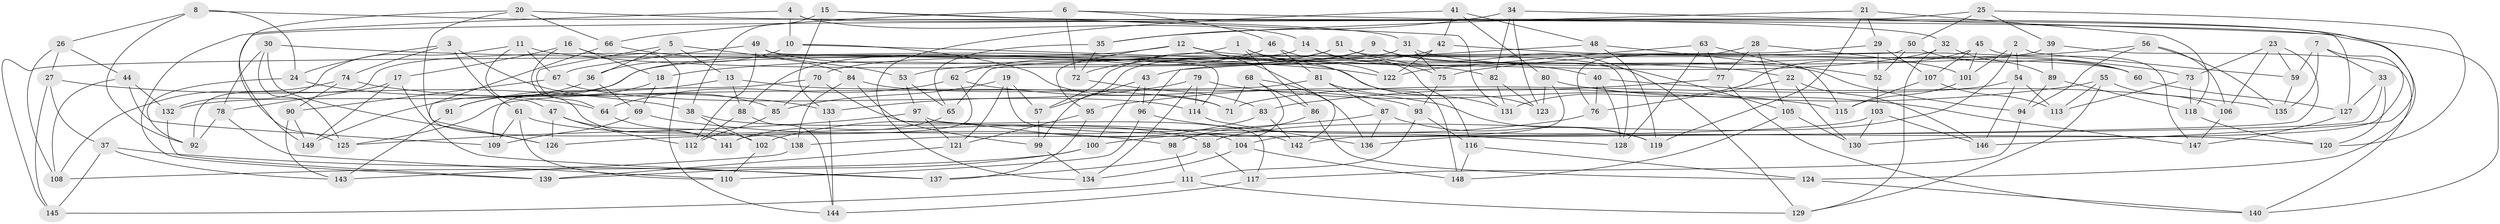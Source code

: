 // Generated by graph-tools (version 1.1) at 2025/50/03/09/25 03:50:54]
// undirected, 149 vertices, 298 edges
graph export_dot {
graph [start="1"]
  node [color=gray90,style=filled];
  1;
  2;
  3;
  4;
  5;
  6;
  7;
  8;
  9;
  10;
  11;
  12;
  13;
  14;
  15;
  16;
  17;
  18;
  19;
  20;
  21;
  22;
  23;
  24;
  25;
  26;
  27;
  28;
  29;
  30;
  31;
  32;
  33;
  34;
  35;
  36;
  37;
  38;
  39;
  40;
  41;
  42;
  43;
  44;
  45;
  46;
  47;
  48;
  49;
  50;
  51;
  52;
  53;
  54;
  55;
  56;
  57;
  58;
  59;
  60;
  61;
  62;
  63;
  64;
  65;
  66;
  67;
  68;
  69;
  70;
  71;
  72;
  73;
  74;
  75;
  76;
  77;
  78;
  79;
  80;
  81;
  82;
  83;
  84;
  85;
  86;
  87;
  88;
  89;
  90;
  91;
  92;
  93;
  94;
  95;
  96;
  97;
  98;
  99;
  100;
  101;
  102;
  103;
  104;
  105;
  106;
  107;
  108;
  109;
  110;
  111;
  112;
  113;
  114;
  115;
  116;
  117;
  118;
  119;
  120;
  121;
  122;
  123;
  124;
  125;
  126;
  127;
  128;
  129;
  130;
  131;
  132;
  133;
  134;
  135;
  136;
  137;
  138;
  139;
  140;
  141;
  142;
  143;
  144;
  145;
  146;
  147;
  148;
  149;
  1 -- 148;
  1 -- 18;
  1 -- 122;
  1 -- 86;
  2 -- 54;
  2 -- 101;
  2 -- 59;
  2 -- 58;
  3 -- 24;
  3 -- 85;
  3 -- 74;
  3 -- 61;
  4 -- 14;
  4 -- 139;
  4 -- 10;
  4 -- 127;
  5 -- 53;
  5 -- 13;
  5 -- 64;
  5 -- 36;
  6 -- 72;
  6 -- 66;
  6 -- 140;
  6 -- 46;
  7 -- 33;
  7 -- 59;
  7 -- 130;
  7 -- 135;
  8 -- 92;
  8 -- 26;
  8 -- 24;
  8 -- 31;
  9 -- 94;
  9 -- 53;
  9 -- 129;
  9 -- 57;
  10 -- 36;
  10 -- 82;
  10 -- 71;
  11 -- 132;
  11 -- 67;
  11 -- 22;
  11 -- 47;
  12 -- 142;
  12 -- 95;
  12 -- 91;
  12 -- 60;
  13 -- 71;
  13 -- 88;
  13 -- 91;
  14 -- 75;
  14 -- 40;
  14 -- 92;
  15 -- 38;
  15 -- 32;
  15 -- 133;
  15 -- 131;
  16 -- 141;
  16 -- 17;
  16 -- 18;
  16 -- 144;
  17 -- 137;
  17 -- 149;
  17 -- 78;
  18 -- 91;
  18 -- 69;
  19 -- 85;
  19 -- 121;
  19 -- 57;
  19 -- 142;
  20 -- 125;
  20 -- 66;
  20 -- 138;
  20 -- 124;
  21 -- 29;
  21 -- 119;
  21 -- 118;
  21 -- 35;
  22 -- 130;
  22 -- 76;
  22 -- 146;
  23 -- 59;
  23 -- 106;
  23 -- 136;
  23 -- 73;
  24 -- 92;
  24 -- 64;
  25 -- 149;
  25 -- 39;
  25 -- 50;
  25 -- 120;
  26 -- 27;
  26 -- 44;
  26 -- 108;
  27 -- 145;
  27 -- 37;
  27 -- 38;
  28 -- 77;
  28 -- 101;
  28 -- 76;
  28 -- 105;
  29 -- 65;
  29 -- 107;
  29 -- 52;
  30 -- 126;
  30 -- 122;
  30 -- 125;
  30 -- 78;
  31 -- 75;
  31 -- 60;
  31 -- 99;
  32 -- 43;
  32 -- 129;
  32 -- 89;
  33 -- 127;
  33 -- 142;
  33 -- 120;
  34 -- 123;
  34 -- 82;
  34 -- 35;
  34 -- 146;
  35 -- 72;
  35 -- 65;
  36 -- 69;
  36 -- 149;
  37 -- 143;
  37 -- 137;
  37 -- 145;
  38 -- 102;
  38 -- 58;
  39 -- 140;
  39 -- 89;
  39 -- 132;
  40 -- 135;
  40 -- 76;
  40 -- 128;
  41 -- 134;
  41 -- 42;
  41 -- 80;
  41 -- 48;
  42 -- 73;
  42 -- 70;
  42 -- 122;
  43 -- 96;
  43 -- 57;
  43 -- 100;
  44 -- 132;
  44 -- 108;
  44 -- 109;
  45 -- 101;
  45 -- 131;
  45 -- 107;
  45 -- 147;
  46 -- 62;
  46 -- 81;
  46 -- 116;
  47 -- 126;
  47 -- 112;
  47 -- 141;
  48 -- 96;
  48 -- 119;
  48 -- 52;
  49 -- 123;
  49 -- 67;
  49 -- 114;
  49 -- 112;
  50 -- 52;
  50 -- 60;
  50 -- 145;
  51 -- 72;
  51 -- 128;
  51 -- 88;
  51 -- 105;
  52 -- 103;
  53 -- 65;
  53 -- 97;
  54 -- 71;
  54 -- 146;
  54 -- 113;
  55 -- 83;
  55 -- 113;
  55 -- 106;
  55 -- 129;
  56 -- 75;
  56 -- 106;
  56 -- 94;
  56 -- 135;
  57 -- 99;
  58 -- 117;
  58 -- 137;
  59 -- 135;
  60 -- 127;
  61 -- 104;
  61 -- 109;
  61 -- 110;
  62 -- 141;
  62 -- 64;
  62 -- 119;
  63 -- 128;
  63 -- 122;
  63 -- 77;
  63 -- 115;
  64 -- 102;
  65 -- 141;
  66 -- 84;
  66 -- 126;
  67 -- 90;
  67 -- 114;
  68 -- 136;
  68 -- 98;
  68 -- 86;
  68 -- 71;
  69 -- 98;
  69 -- 109;
  70 -- 85;
  70 -- 109;
  70 -- 117;
  72 -- 83;
  73 -- 113;
  73 -- 118;
  74 -- 90;
  74 -- 108;
  74 -- 133;
  75 -- 93;
  76 -- 100;
  77 -- 95;
  77 -- 140;
  78 -- 110;
  78 -- 92;
  79 -- 134;
  79 -- 133;
  79 -- 114;
  79 -- 115;
  80 -- 147;
  80 -- 123;
  80 -- 104;
  81 -- 87;
  81 -- 125;
  81 -- 131;
  82 -- 123;
  82 -- 131;
  83 -- 102;
  83 -- 142;
  84 -- 93;
  84 -- 99;
  84 -- 138;
  85 -- 112;
  86 -- 124;
  86 -- 98;
  87 -- 119;
  87 -- 136;
  87 -- 126;
  88 -- 144;
  88 -- 112;
  89 -- 118;
  89 -- 94;
  90 -- 149;
  90 -- 143;
  91 -- 143;
  93 -- 111;
  93 -- 116;
  94 -- 117;
  95 -- 121;
  95 -- 137;
  96 -- 110;
  96 -- 128;
  97 -- 125;
  97 -- 120;
  97 -- 121;
  98 -- 111;
  99 -- 134;
  100 -- 108;
  100 -- 139;
  101 -- 115;
  102 -- 110;
  103 -- 138;
  103 -- 146;
  103 -- 130;
  104 -- 148;
  104 -- 134;
  105 -- 130;
  105 -- 148;
  106 -- 147;
  107 -- 113;
  107 -- 115;
  111 -- 129;
  111 -- 145;
  114 -- 136;
  116 -- 148;
  116 -- 124;
  117 -- 144;
  118 -- 120;
  121 -- 139;
  124 -- 140;
  127 -- 147;
  132 -- 139;
  133 -- 144;
  138 -- 143;
}
